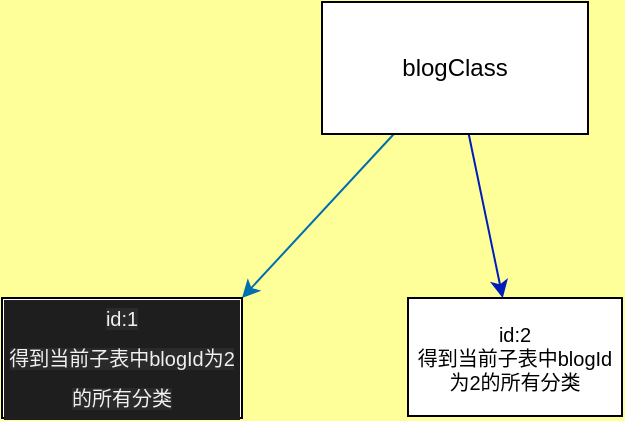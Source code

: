 <mxfile>
    <diagram id="41YyzY1r_T9QpWL1WXTl" name="第 1 页">
        <mxGraphModel dx="564" dy="500" grid="0" gridSize="10" guides="1" tooltips="1" connect="1" arrows="1" fold="1" page="1" pageScale="1" pageWidth="1169" pageHeight="827" background="#FFFF99" math="0" shadow="0">
            <root>
                <mxCell id="0"/>
                <mxCell id="1" parent="0"/>
                <mxCell id="6" value="" style="edgeStyle=none;html=1;fillColor=#0050ef;strokeColor=#001DBC;curved=1;" parent="1" source="3" target="5" edge="1">
                    <mxGeometry relative="1" as="geometry"/>
                </mxCell>
                <mxCell id="7" style="edgeStyle=none;html=1;entryX=1;entryY=0;entryDx=0;entryDy=0;rounded=0;fillColor=#1ba1e2;strokeColor=#006EAF;" parent="1" source="3" target="4" edge="1">
                    <mxGeometry relative="1" as="geometry"/>
                </mxCell>
                <mxCell id="3" value="blogClass" style="rounded=0;whiteSpace=wrap;html=1;arcSize=50;" parent="1" vertex="1">
                    <mxGeometry x="240" y="4" width="133" height="66" as="geometry"/>
                </mxCell>
                <mxCell id="4" value="&lt;div style=&quot;color: rgb(212, 212, 212); background-color: rgb(30, 30, 30); font-family: consolas, &amp;quot;courier new&amp;quot;, monospace; font-size: 10px; line-height: 19px;&quot;&gt;&lt;div style=&quot;line-height: 19px; font-size: 10px;&quot;&gt;&lt;span style=&quot;color: rgb(240, 240, 240); font-family: helvetica; font-size: 10px; background-color: rgb(42, 42, 42);&quot;&gt;id:1&lt;/span&gt;&lt;br style=&quot;color: rgb(240, 240, 240); font-family: helvetica; font-size: 10px; background-color: rgb(42, 42, 42);&quot;&gt;&lt;span style=&quot;color: rgb(240, 240, 240); font-family: helvetica; font-size: 10px; background-color: rgb(42, 42, 42);&quot;&gt;得到当前子表中blogId为2的所有分类&lt;/span&gt;&lt;br style=&quot;font-size: 10px;&quot;&gt;&lt;/div&gt;&lt;/div&gt;" style="rounded=0;whiteSpace=wrap;html=1;fontSize=10;" parent="1" vertex="1">
                    <mxGeometry x="80" y="152" width="120" height="60" as="geometry"/>
                </mxCell>
                <mxCell id="5" value="id:2&lt;br style=&quot;font-size: 10px;&quot;&gt;得到当前子表中blogId为2的所有分类" style="rounded=0;whiteSpace=wrap;html=1;fontSize=10;" parent="1" vertex="1">
                    <mxGeometry x="283" y="152" width="107" height="59" as="geometry"/>
                </mxCell>
            </root>
        </mxGraphModel>
    </diagram>
</mxfile>